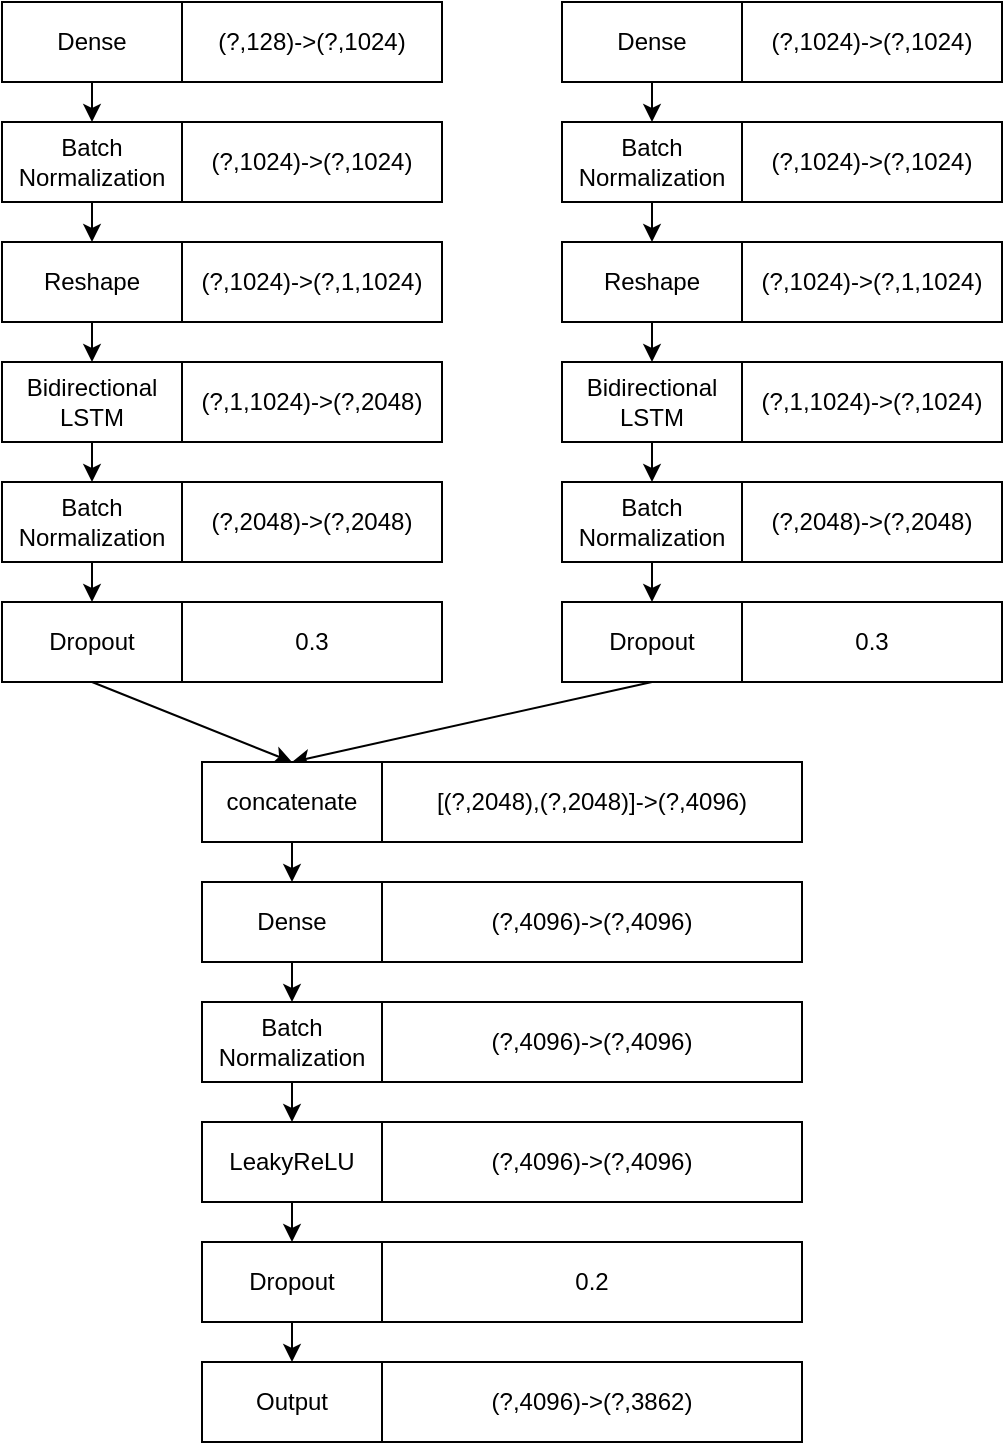 <mxfile version="14.1.1" type="device"><diagram id="OjAxJucLve6MBtVM9eNj" name="Page-1"><mxGraphModel dx="656" dy="569" grid="1" gridSize="10" guides="1" tooltips="1" connect="1" arrows="1" fold="1" page="1" pageScale="1" pageWidth="850" pageHeight="1100" math="0" shadow="0"><root><mxCell id="0"/><mxCell id="1" parent="0"/><mxCell id="zvFZXyoe-PckfAzrzWln-6" style="edgeStyle=orthogonalEdgeStyle;rounded=0;orthogonalLoop=1;jettySize=auto;html=1;exitX=0.5;exitY=1;exitDx=0;exitDy=0;entryX=0.5;entryY=0;entryDx=0;entryDy=0;" edge="1" parent="1" source="zvFZXyoe-PckfAzrzWln-1" target="zvFZXyoe-PckfAzrzWln-4"><mxGeometry relative="1" as="geometry"/></mxCell><mxCell id="zvFZXyoe-PckfAzrzWln-1" value="Dense" style="rounded=0;whiteSpace=wrap;html=1;" vertex="1" parent="1"><mxGeometry x="80" y="120" width="90" height="40" as="geometry"/></mxCell><mxCell id="zvFZXyoe-PckfAzrzWln-2" value="(?,128)-&amp;gt;(?,1024)" style="rounded=0;whiteSpace=wrap;html=1;" vertex="1" parent="1"><mxGeometry x="170" y="120" width="130" height="40" as="geometry"/></mxCell><mxCell id="zvFZXyoe-PckfAzrzWln-10" style="edgeStyle=orthogonalEdgeStyle;rounded=0;orthogonalLoop=1;jettySize=auto;html=1;exitX=0.5;exitY=1;exitDx=0;exitDy=0;entryX=0.5;entryY=0;entryDx=0;entryDy=0;" edge="1" parent="1" source="zvFZXyoe-PckfAzrzWln-4" target="zvFZXyoe-PckfAzrzWln-7"><mxGeometry relative="1" as="geometry"/></mxCell><mxCell id="zvFZXyoe-PckfAzrzWln-4" value="Batch&lt;br&gt;Normalization" style="rounded=0;whiteSpace=wrap;html=1;" vertex="1" parent="1"><mxGeometry x="80" y="180" width="90" height="40" as="geometry"/></mxCell><mxCell id="zvFZXyoe-PckfAzrzWln-5" value="(?,1024)-&amp;gt;(?,1024)" style="rounded=0;whiteSpace=wrap;html=1;" vertex="1" parent="1"><mxGeometry x="170" y="180" width="130" height="40" as="geometry"/></mxCell><mxCell id="zvFZXyoe-PckfAzrzWln-15" style="edgeStyle=orthogonalEdgeStyle;rounded=0;orthogonalLoop=1;jettySize=auto;html=1;exitX=0.5;exitY=1;exitDx=0;exitDy=0;entryX=0.5;entryY=0;entryDx=0;entryDy=0;" edge="1" parent="1" source="zvFZXyoe-PckfAzrzWln-7" target="zvFZXyoe-PckfAzrzWln-11"><mxGeometry relative="1" as="geometry"/></mxCell><mxCell id="zvFZXyoe-PckfAzrzWln-7" value="Reshape" style="rounded=0;whiteSpace=wrap;html=1;" vertex="1" parent="1"><mxGeometry x="80" y="240" width="90" height="40" as="geometry"/></mxCell><mxCell id="zvFZXyoe-PckfAzrzWln-9" value="(?,1024)-&amp;gt;(?,1,1024)" style="rounded=0;whiteSpace=wrap;html=1;" vertex="1" parent="1"><mxGeometry x="170" y="240" width="130" height="40" as="geometry"/></mxCell><mxCell id="zvFZXyoe-PckfAzrzWln-16" style="edgeStyle=orthogonalEdgeStyle;rounded=0;orthogonalLoop=1;jettySize=auto;html=1;exitX=0.5;exitY=1;exitDx=0;exitDy=0;entryX=0.5;entryY=0;entryDx=0;entryDy=0;" edge="1" parent="1" source="zvFZXyoe-PckfAzrzWln-11" target="zvFZXyoe-PckfAzrzWln-13"><mxGeometry relative="1" as="geometry"/></mxCell><mxCell id="zvFZXyoe-PckfAzrzWln-11" value="Bidirectional&lt;br&gt;LSTM" style="rounded=0;whiteSpace=wrap;html=1;" vertex="1" parent="1"><mxGeometry x="80" y="300" width="90" height="40" as="geometry"/></mxCell><mxCell id="zvFZXyoe-PckfAzrzWln-12" value="(?,1,1024)-&amp;gt;(?,2048)" style="rounded=0;whiteSpace=wrap;html=1;" vertex="1" parent="1"><mxGeometry x="170" y="300" width="130" height="40" as="geometry"/></mxCell><mxCell id="zvFZXyoe-PckfAzrzWln-19" style="edgeStyle=orthogonalEdgeStyle;rounded=0;orthogonalLoop=1;jettySize=auto;html=1;exitX=0.5;exitY=1;exitDx=0;exitDy=0;entryX=0.5;entryY=0;entryDx=0;entryDy=0;" edge="1" parent="1" source="zvFZXyoe-PckfAzrzWln-13" target="zvFZXyoe-PckfAzrzWln-17"><mxGeometry relative="1" as="geometry"/></mxCell><mxCell id="zvFZXyoe-PckfAzrzWln-13" value="Batch&lt;br&gt;Normalization" style="rounded=0;whiteSpace=wrap;html=1;" vertex="1" parent="1"><mxGeometry x="80" y="360" width="90" height="40" as="geometry"/></mxCell><mxCell id="zvFZXyoe-PckfAzrzWln-14" value="(?,2048)-&amp;gt;(?,2048)" style="rounded=0;whiteSpace=wrap;html=1;" vertex="1" parent="1"><mxGeometry x="170" y="360" width="130" height="40" as="geometry"/></mxCell><mxCell id="zvFZXyoe-PckfAzrzWln-40" style="rounded=0;orthogonalLoop=1;jettySize=auto;html=1;exitX=0.5;exitY=1;exitDx=0;exitDy=0;entryX=0.5;entryY=0;entryDx=0;entryDy=0;" edge="1" parent="1" source="zvFZXyoe-PckfAzrzWln-17" target="zvFZXyoe-PckfAzrzWln-38"><mxGeometry relative="1" as="geometry"/></mxCell><mxCell id="zvFZXyoe-PckfAzrzWln-17" value="Dropout" style="rounded=0;whiteSpace=wrap;html=1;" vertex="1" parent="1"><mxGeometry x="80" y="420" width="90" height="40" as="geometry"/></mxCell><mxCell id="zvFZXyoe-PckfAzrzWln-18" value="0.3" style="rounded=0;whiteSpace=wrap;html=1;" vertex="1" parent="1"><mxGeometry x="170" y="420" width="130" height="40" as="geometry"/></mxCell><mxCell id="zvFZXyoe-PckfAzrzWln-20" style="edgeStyle=orthogonalEdgeStyle;rounded=0;orthogonalLoop=1;jettySize=auto;html=1;exitX=0.5;exitY=1;exitDx=0;exitDy=0;entryX=0.5;entryY=0;entryDx=0;entryDy=0;" edge="1" parent="1" source="zvFZXyoe-PckfAzrzWln-21" target="zvFZXyoe-PckfAzrzWln-24"><mxGeometry relative="1" as="geometry"/></mxCell><mxCell id="zvFZXyoe-PckfAzrzWln-21" value="Dense" style="rounded=0;whiteSpace=wrap;html=1;" vertex="1" parent="1"><mxGeometry x="360" y="120" width="90" height="40" as="geometry"/></mxCell><mxCell id="zvFZXyoe-PckfAzrzWln-22" value="(?,1024)-&amp;gt;(?,1024)" style="rounded=0;whiteSpace=wrap;html=1;" vertex="1" parent="1"><mxGeometry x="450" y="120" width="130" height="40" as="geometry"/></mxCell><mxCell id="zvFZXyoe-PckfAzrzWln-23" style="edgeStyle=orthogonalEdgeStyle;rounded=0;orthogonalLoop=1;jettySize=auto;html=1;exitX=0.5;exitY=1;exitDx=0;exitDy=0;entryX=0.5;entryY=0;entryDx=0;entryDy=0;" edge="1" parent="1" source="zvFZXyoe-PckfAzrzWln-24" target="zvFZXyoe-PckfAzrzWln-27"><mxGeometry relative="1" as="geometry"/></mxCell><mxCell id="zvFZXyoe-PckfAzrzWln-24" value="Batch&lt;br&gt;Normalization" style="rounded=0;whiteSpace=wrap;html=1;" vertex="1" parent="1"><mxGeometry x="360" y="180" width="90" height="40" as="geometry"/></mxCell><mxCell id="zvFZXyoe-PckfAzrzWln-25" value="(?,1024)-&amp;gt;(?,1024)" style="rounded=0;whiteSpace=wrap;html=1;" vertex="1" parent="1"><mxGeometry x="450" y="180" width="130" height="40" as="geometry"/></mxCell><mxCell id="zvFZXyoe-PckfAzrzWln-26" style="edgeStyle=orthogonalEdgeStyle;rounded=0;orthogonalLoop=1;jettySize=auto;html=1;exitX=0.5;exitY=1;exitDx=0;exitDy=0;entryX=0.5;entryY=0;entryDx=0;entryDy=0;" edge="1" parent="1" source="zvFZXyoe-PckfAzrzWln-27" target="zvFZXyoe-PckfAzrzWln-30"><mxGeometry relative="1" as="geometry"/></mxCell><mxCell id="zvFZXyoe-PckfAzrzWln-27" value="Reshape" style="rounded=0;whiteSpace=wrap;html=1;" vertex="1" parent="1"><mxGeometry x="360" y="240" width="90" height="40" as="geometry"/></mxCell><mxCell id="zvFZXyoe-PckfAzrzWln-28" value="(?,1024)-&amp;gt;(?,1,1024)" style="rounded=0;whiteSpace=wrap;html=1;" vertex="1" parent="1"><mxGeometry x="450" y="240" width="130" height="40" as="geometry"/></mxCell><mxCell id="zvFZXyoe-PckfAzrzWln-29" style="edgeStyle=orthogonalEdgeStyle;rounded=0;orthogonalLoop=1;jettySize=auto;html=1;exitX=0.5;exitY=1;exitDx=0;exitDy=0;entryX=0.5;entryY=0;entryDx=0;entryDy=0;" edge="1" parent="1" source="zvFZXyoe-PckfAzrzWln-30" target="zvFZXyoe-PckfAzrzWln-33"><mxGeometry relative="1" as="geometry"/></mxCell><mxCell id="zvFZXyoe-PckfAzrzWln-30" value="Bidirectional&lt;br&gt;LSTM" style="rounded=0;whiteSpace=wrap;html=1;" vertex="1" parent="1"><mxGeometry x="360" y="300" width="90" height="40" as="geometry"/></mxCell><mxCell id="zvFZXyoe-PckfAzrzWln-31" value="(?,1,1024)-&amp;gt;(?,1024)" style="rounded=0;whiteSpace=wrap;html=1;" vertex="1" parent="1"><mxGeometry x="450" y="300" width="130" height="40" as="geometry"/></mxCell><mxCell id="zvFZXyoe-PckfAzrzWln-32" style="edgeStyle=orthogonalEdgeStyle;rounded=0;orthogonalLoop=1;jettySize=auto;html=1;exitX=0.5;exitY=1;exitDx=0;exitDy=0;entryX=0.5;entryY=0;entryDx=0;entryDy=0;" edge="1" parent="1" source="zvFZXyoe-PckfAzrzWln-33" target="zvFZXyoe-PckfAzrzWln-35"><mxGeometry relative="1" as="geometry"/></mxCell><mxCell id="zvFZXyoe-PckfAzrzWln-33" value="Batch&lt;br&gt;Normalization" style="rounded=0;whiteSpace=wrap;html=1;" vertex="1" parent="1"><mxGeometry x="360" y="360" width="90" height="40" as="geometry"/></mxCell><mxCell id="zvFZXyoe-PckfAzrzWln-41" style="edgeStyle=none;rounded=0;orthogonalLoop=1;jettySize=auto;html=1;exitX=0.5;exitY=1;exitDx=0;exitDy=0;entryX=0.5;entryY=0;entryDx=0;entryDy=0;" edge="1" parent="1" source="zvFZXyoe-PckfAzrzWln-35" target="zvFZXyoe-PckfAzrzWln-38"><mxGeometry relative="1" as="geometry"/></mxCell><mxCell id="zvFZXyoe-PckfAzrzWln-35" value="Dropout" style="rounded=0;whiteSpace=wrap;html=1;" vertex="1" parent="1"><mxGeometry x="360" y="420" width="90" height="40" as="geometry"/></mxCell><mxCell id="zvFZXyoe-PckfAzrzWln-36" value="0.3" style="rounded=0;whiteSpace=wrap;html=1;" vertex="1" parent="1"><mxGeometry x="450" y="420" width="130" height="40" as="geometry"/></mxCell><mxCell id="zvFZXyoe-PckfAzrzWln-37" value="(?,2048)-&amp;gt;(?,2048)" style="rounded=0;whiteSpace=wrap;html=1;" vertex="1" parent="1"><mxGeometry x="450" y="360" width="130" height="40" as="geometry"/></mxCell><mxCell id="zvFZXyoe-PckfAzrzWln-44" style="edgeStyle=none;rounded=0;orthogonalLoop=1;jettySize=auto;html=1;exitX=0.5;exitY=1;exitDx=0;exitDy=0;entryX=0.5;entryY=0;entryDx=0;entryDy=0;" edge="1" parent="1" source="zvFZXyoe-PckfAzrzWln-38" target="zvFZXyoe-PckfAzrzWln-42"><mxGeometry relative="1" as="geometry"/></mxCell><mxCell id="zvFZXyoe-PckfAzrzWln-38" value="concatenate" style="rounded=0;whiteSpace=wrap;html=1;" vertex="1" parent="1"><mxGeometry x="180" y="500" width="90" height="40" as="geometry"/></mxCell><mxCell id="zvFZXyoe-PckfAzrzWln-39" value="[(?,2048),(?,2048)]-&amp;gt;(?,4096)" style="rounded=0;whiteSpace=wrap;html=1;" vertex="1" parent="1"><mxGeometry x="270" y="500" width="210" height="40" as="geometry"/></mxCell><mxCell id="zvFZXyoe-PckfAzrzWln-47" style="edgeStyle=none;rounded=0;orthogonalLoop=1;jettySize=auto;html=1;exitX=0.5;exitY=1;exitDx=0;exitDy=0;entryX=0.5;entryY=0;entryDx=0;entryDy=0;" edge="1" parent="1" source="zvFZXyoe-PckfAzrzWln-42" target="zvFZXyoe-PckfAzrzWln-45"><mxGeometry relative="1" as="geometry"/></mxCell><mxCell id="zvFZXyoe-PckfAzrzWln-42" value="Dense" style="rounded=0;whiteSpace=wrap;html=1;" vertex="1" parent="1"><mxGeometry x="180" y="560" width="90" height="40" as="geometry"/></mxCell><mxCell id="zvFZXyoe-PckfAzrzWln-43" value="(?,4096)-&amp;gt;(?,4096)" style="rounded=0;whiteSpace=wrap;html=1;" vertex="1" parent="1"><mxGeometry x="270" y="560" width="210" height="40" as="geometry"/></mxCell><mxCell id="zvFZXyoe-PckfAzrzWln-52" style="edgeStyle=none;rounded=0;orthogonalLoop=1;jettySize=auto;html=1;exitX=0.5;exitY=1;exitDx=0;exitDy=0;entryX=0.5;entryY=0;entryDx=0;entryDy=0;" edge="1" parent="1" source="zvFZXyoe-PckfAzrzWln-45" target="zvFZXyoe-PckfAzrzWln-48"><mxGeometry relative="1" as="geometry"/></mxCell><mxCell id="zvFZXyoe-PckfAzrzWln-45" value="Batch&lt;br&gt;Normalization" style="rounded=0;whiteSpace=wrap;html=1;" vertex="1" parent="1"><mxGeometry x="180" y="620" width="90" height="40" as="geometry"/></mxCell><mxCell id="zvFZXyoe-PckfAzrzWln-46" value="(?,4096)-&amp;gt;(?,4096)" style="rounded=0;whiteSpace=wrap;html=1;" vertex="1" parent="1"><mxGeometry x="270" y="620" width="210" height="40" as="geometry"/></mxCell><mxCell id="zvFZXyoe-PckfAzrzWln-53" style="edgeStyle=none;rounded=0;orthogonalLoop=1;jettySize=auto;html=1;exitX=0.5;exitY=1;exitDx=0;exitDy=0;entryX=0.5;entryY=0;entryDx=0;entryDy=0;" edge="1" parent="1" source="zvFZXyoe-PckfAzrzWln-48" target="zvFZXyoe-PckfAzrzWln-50"><mxGeometry relative="1" as="geometry"/></mxCell><mxCell id="zvFZXyoe-PckfAzrzWln-48" value="LeakyReLU" style="rounded=0;whiteSpace=wrap;html=1;" vertex="1" parent="1"><mxGeometry x="180" y="680" width="90" height="40" as="geometry"/></mxCell><mxCell id="zvFZXyoe-PckfAzrzWln-49" value="(?,4096)-&amp;gt;(?,4096)" style="rounded=0;whiteSpace=wrap;html=1;" vertex="1" parent="1"><mxGeometry x="270" y="680" width="210" height="40" as="geometry"/></mxCell><mxCell id="zvFZXyoe-PckfAzrzWln-56" style="edgeStyle=none;rounded=0;orthogonalLoop=1;jettySize=auto;html=1;exitX=0.5;exitY=1;exitDx=0;exitDy=0;entryX=0.5;entryY=0;entryDx=0;entryDy=0;" edge="1" parent="1" source="zvFZXyoe-PckfAzrzWln-50" target="zvFZXyoe-PckfAzrzWln-54"><mxGeometry relative="1" as="geometry"/></mxCell><mxCell id="zvFZXyoe-PckfAzrzWln-50" value="Dropout" style="rounded=0;whiteSpace=wrap;html=1;" vertex="1" parent="1"><mxGeometry x="180" y="740" width="90" height="40" as="geometry"/></mxCell><mxCell id="zvFZXyoe-PckfAzrzWln-51" value="0.2" style="rounded=0;whiteSpace=wrap;html=1;" vertex="1" parent="1"><mxGeometry x="270" y="740" width="210" height="40" as="geometry"/></mxCell><mxCell id="zvFZXyoe-PckfAzrzWln-54" value="Output" style="rounded=0;whiteSpace=wrap;html=1;" vertex="1" parent="1"><mxGeometry x="180" y="800" width="90" height="40" as="geometry"/></mxCell><mxCell id="zvFZXyoe-PckfAzrzWln-55" value="(?,4096)-&amp;gt;(?,3862)" style="rounded=0;whiteSpace=wrap;html=1;" vertex="1" parent="1"><mxGeometry x="270" y="800" width="210" height="40" as="geometry"/></mxCell></root></mxGraphModel></diagram></mxfile>